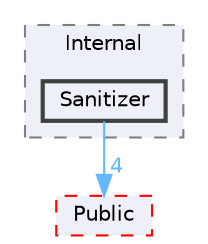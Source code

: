 digraph "Sanitizer"
{
 // INTERACTIVE_SVG=YES
 // LATEX_PDF_SIZE
  bgcolor="transparent";
  edge [fontname=Helvetica,fontsize=10,labelfontname=Helvetica,labelfontsize=10];
  node [fontname=Helvetica,fontsize=10,shape=box,height=0.2,width=0.4];
  compound=true
  subgraph clusterdir_71b836e9ee7c70b989567d14da179def {
    graph [ bgcolor="#edf0f7", pencolor="grey50", label="Internal", fontname=Helvetica,fontsize=10 style="filled,dashed", URL="dir_71b836e9ee7c70b989567d14da179def.html",tooltip=""]
  dir_0f6b11d3f0aa30c06fc87eb8a5633ac2 [label="Sanitizer", fillcolor="#edf0f7", color="grey25", style="filled,bold", URL="dir_0f6b11d3f0aa30c06fc87eb8a5633ac2.html",tooltip=""];
  }
  dir_ba49309ee78fabe0452662bc1a7ef37d [label="Public", fillcolor="#edf0f7", color="red", style="filled,dashed", URL="dir_ba49309ee78fabe0452662bc1a7ef37d.html",tooltip=""];
  dir_0f6b11d3f0aa30c06fc87eb8a5633ac2->dir_ba49309ee78fabe0452662bc1a7ef37d [headlabel="4", labeldistance=1.5 headhref="dir_000989_000933.html" href="dir_000989_000933.html" color="steelblue1" fontcolor="steelblue1"];
}
